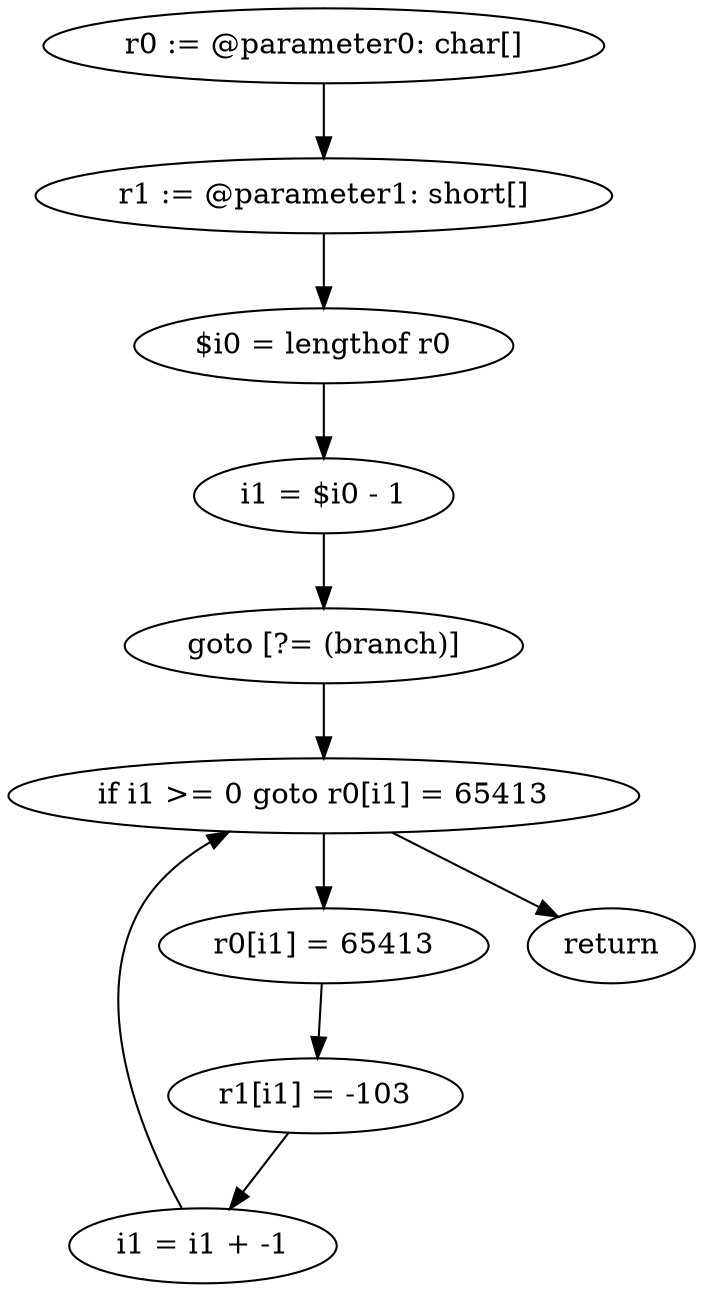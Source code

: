 digraph "unitGraph" {
    "r0 := @parameter0: char[]"
    "r1 := @parameter1: short[]"
    "$i0 = lengthof r0"
    "i1 = $i0 - 1"
    "goto [?= (branch)]"
    "r0[i1] = 65413"
    "r1[i1] = -103"
    "i1 = i1 + -1"
    "if i1 >= 0 goto r0[i1] = 65413"
    "return"
    "r0 := @parameter0: char[]"->"r1 := @parameter1: short[]";
    "r1 := @parameter1: short[]"->"$i0 = lengthof r0";
    "$i0 = lengthof r0"->"i1 = $i0 - 1";
    "i1 = $i0 - 1"->"goto [?= (branch)]";
    "goto [?= (branch)]"->"if i1 >= 0 goto r0[i1] = 65413";
    "r0[i1] = 65413"->"r1[i1] = -103";
    "r1[i1] = -103"->"i1 = i1 + -1";
    "i1 = i1 + -1"->"if i1 >= 0 goto r0[i1] = 65413";
    "if i1 >= 0 goto r0[i1] = 65413"->"return";
    "if i1 >= 0 goto r0[i1] = 65413"->"r0[i1] = 65413";
}

